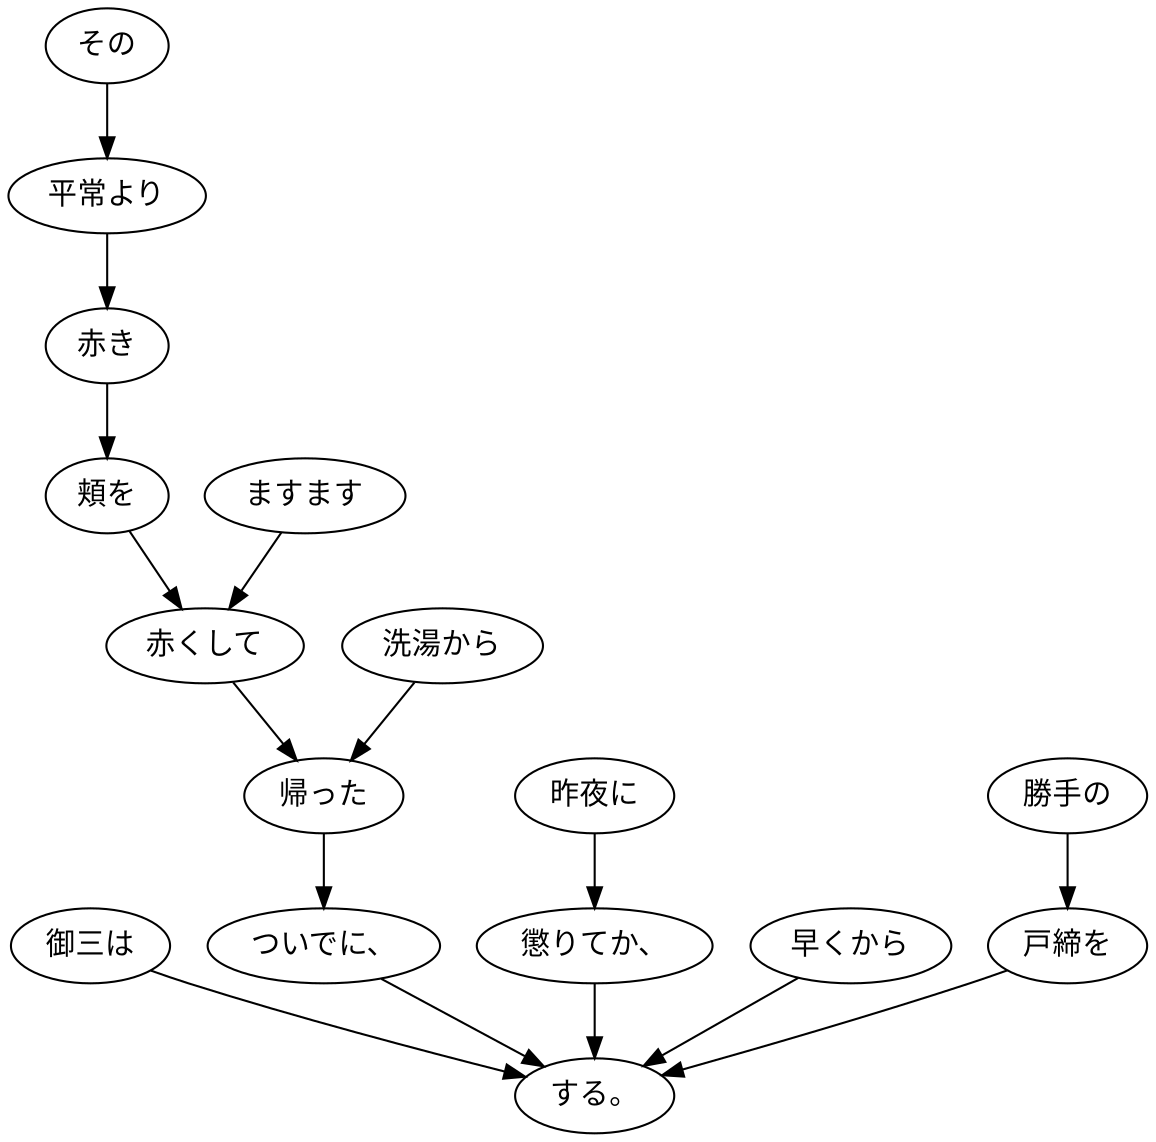 digraph graph3282 {
	node0 [label="御三は"];
	node1 [label="その"];
	node2 [label="平常より"];
	node3 [label="赤き"];
	node4 [label="頬を"];
	node5 [label="ますます"];
	node6 [label="赤くして"];
	node7 [label="洗湯から"];
	node8 [label="帰った"];
	node9 [label="ついでに、"];
	node10 [label="昨夜に"];
	node11 [label="懲りてか、"];
	node12 [label="早くから"];
	node13 [label="勝手の"];
	node14 [label="戸締を"];
	node15 [label="する。"];
	node0 -> node15;
	node1 -> node2;
	node2 -> node3;
	node3 -> node4;
	node4 -> node6;
	node5 -> node6;
	node6 -> node8;
	node7 -> node8;
	node8 -> node9;
	node9 -> node15;
	node10 -> node11;
	node11 -> node15;
	node12 -> node15;
	node13 -> node14;
	node14 -> node15;
}
